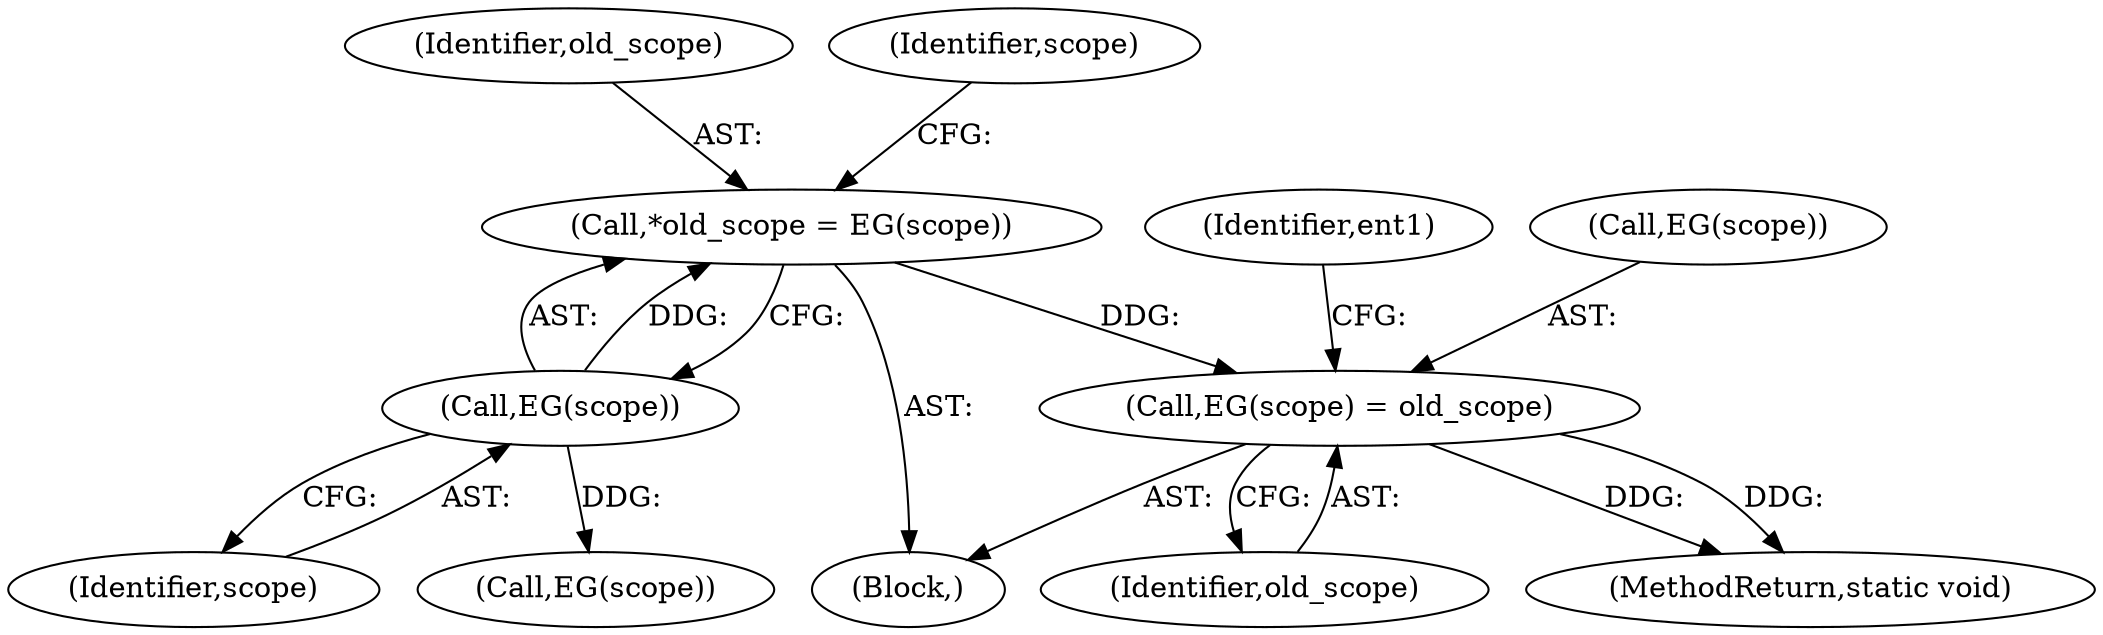 digraph "0_php-src_a14fdb9746262549bbbb96abb87338bacd147e1b?w=1_0@pointer" {
"1000492" [label="(Call,EG(scope) = old_scope)"];
"1000467" [label="(Call,*old_scope = EG(scope))"];
"1000469" [label="(Call,EG(scope))"];
"1000518" [label="(Identifier,ent1)"];
"1000472" [label="(Call,EG(scope))"];
"1000467" [label="(Call,*old_scope = EG(scope))"];
"1000469" [label="(Call,EG(scope))"];
"1000495" [label="(Identifier,old_scope)"];
"1000470" [label="(Identifier,scope)"];
"1000580" [label="(MethodReturn,static void)"];
"1000468" [label="(Identifier,old_scope)"];
"1000473" [label="(Identifier,scope)"];
"1000465" [label="(Block,)"];
"1000492" [label="(Call,EG(scope) = old_scope)"];
"1000493" [label="(Call,EG(scope))"];
"1000492" -> "1000465"  [label="AST: "];
"1000492" -> "1000495"  [label="CFG: "];
"1000493" -> "1000492"  [label="AST: "];
"1000495" -> "1000492"  [label="AST: "];
"1000518" -> "1000492"  [label="CFG: "];
"1000492" -> "1000580"  [label="DDG: "];
"1000492" -> "1000580"  [label="DDG: "];
"1000467" -> "1000492"  [label="DDG: "];
"1000467" -> "1000465"  [label="AST: "];
"1000467" -> "1000469"  [label="CFG: "];
"1000468" -> "1000467"  [label="AST: "];
"1000469" -> "1000467"  [label="AST: "];
"1000473" -> "1000467"  [label="CFG: "];
"1000469" -> "1000467"  [label="DDG: "];
"1000469" -> "1000470"  [label="CFG: "];
"1000470" -> "1000469"  [label="AST: "];
"1000469" -> "1000472"  [label="DDG: "];
}
